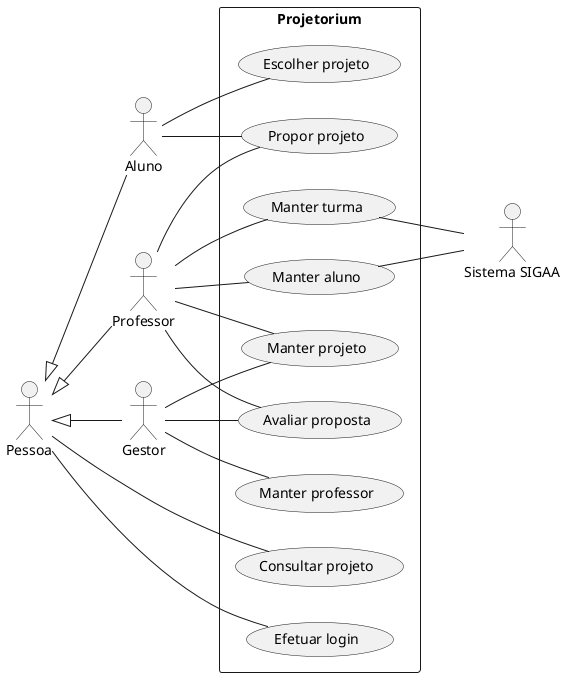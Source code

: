 @startuml
left to right direction
' Atores
:Pessoa: as Pessoa
:Aluno: as Aluno
:Professor: as Professor
:Gestor: as Gestor
:Sistema SIGAA: as SIGAA

' Extensões de atores
Pessoa <|-- Aluno
Pessoa <|-- Professor
Pessoa <|-- Gestor

rectangle "Projetorium" {
    (Consultar projeto) as ConsProj
    (Propor projeto) as PropProj
    (Manter projeto) as MantProj
    (Efetuar login) as EfetLog
    (Manter turma) as MantTurm
    (Manter professor) as MantProf
    (Manter aluno) as MantAlun
    (Avaliar proposta) as AvalProp
    (Escolher projeto) as EscProj
}

Pessoa -- ConsProj
Pessoa -- EfetLog

Aluno -- PropProj
Aluno -- EscProj

Professor -- MantAlun
Professor -- MantTurm
Professor -- MantProj
Professor -- PropProj
Professor -- AvalProp

Gestor -- MantProj
Gestor -- MantProf
Gestor -- AvalProp

SIGAA -up- MantTurm
SIGAA -up- MantAlun
@enduml

